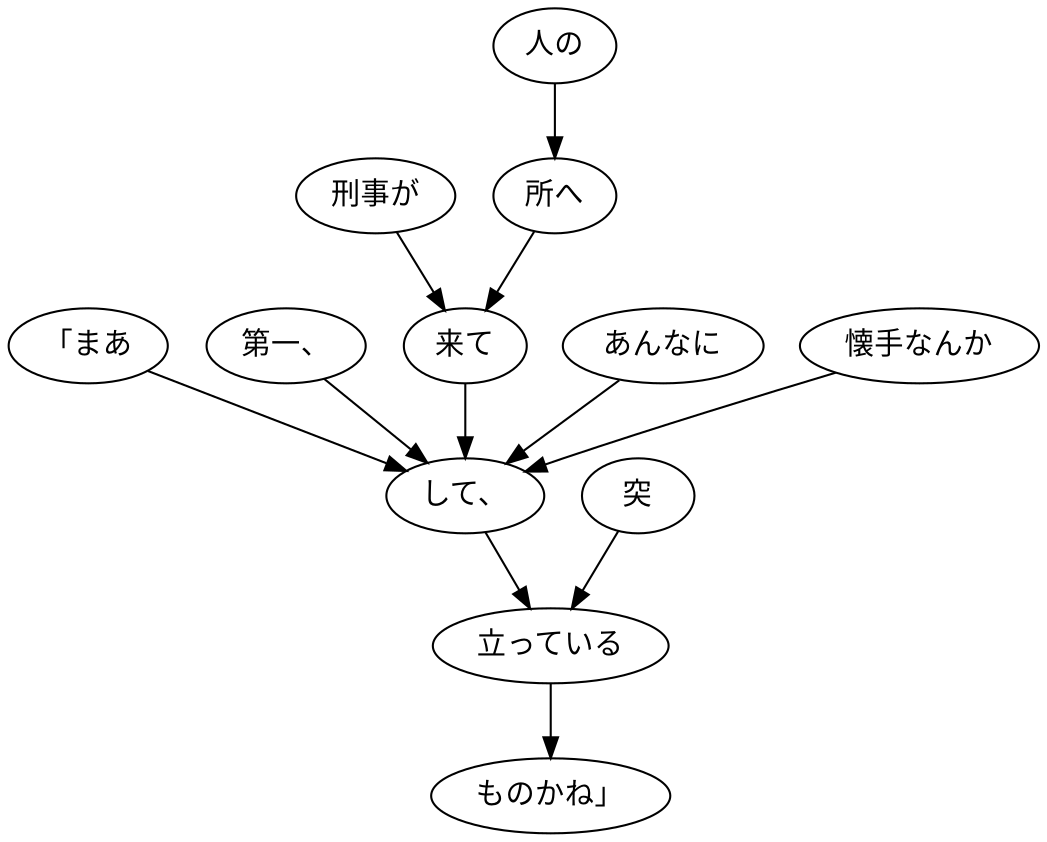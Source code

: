 digraph graph6272 {
	node0 [label="「まあ"];
	node1 [label="第一、"];
	node2 [label="刑事が"];
	node3 [label="人の"];
	node4 [label="所へ"];
	node5 [label="来て"];
	node6 [label="あんなに"];
	node7 [label="懐手なんか"];
	node8 [label="して、"];
	node9 [label="突"];
	node10 [label="立っている"];
	node11 [label="ものかね」"];
	node0 -> node8;
	node1 -> node8;
	node2 -> node5;
	node3 -> node4;
	node4 -> node5;
	node5 -> node8;
	node6 -> node8;
	node7 -> node8;
	node8 -> node10;
	node9 -> node10;
	node10 -> node11;
}
